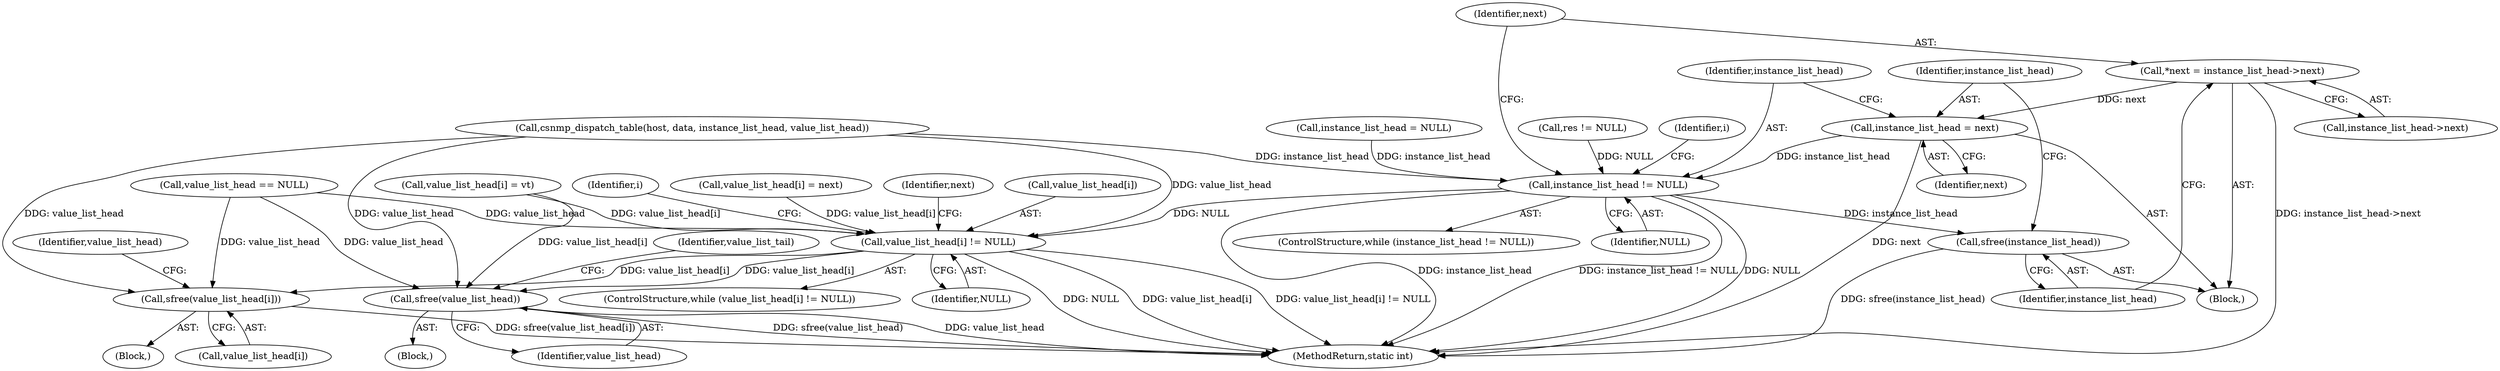 digraph "0_collectd_d16c24542b2f96a194d43a73c2e5778822b9cb47@pointer" {
"1000824" [label="(Call,*next = instance_list_head->next)"];
"1000831" [label="(Call,instance_list_head = next)"];
"1000819" [label="(Call,instance_list_head != NULL)"];
"1000829" [label="(Call,sfree(instance_list_head))"];
"1000847" [label="(Call,value_list_head[i] != NULL)"];
"1000861" [label="(Call,sfree(value_list_head[i]))"];
"1000870" [label="(Call,sfree(value_list_head))"];
"1000826" [label="(Call,instance_list_head->next)"];
"1000801" [label="(Call,res != NULL)"];
"1000302" [label="(Call,instance_list_head = NULL)"];
"1000873" [label="(Identifier,value_list_tail)"];
"1000820" [label="(Identifier,instance_list_head)"];
"1000844" [label="(Identifier,i)"];
"1000832" [label="(Identifier,instance_list_head)"];
"1000870" [label="(Call,sfree(value_list_head))"];
"1000830" [label="(Identifier,instance_list_head)"];
"1000865" [label="(Call,value_list_head[i] = next)"];
"1000852" [label="(Block,)"];
"1000749" [label="(Call,value_list_head[i] = vt)"];
"1000819" [label="(Call,instance_list_head != NULL)"];
"1000847" [label="(Call,value_list_head[i] != NULL)"];
"1000846" [label="(ControlStructure,while (value_list_head[i] != NULL))"];
"1000822" [label="(Block,)"];
"1000123" [label="(Block,)"];
"1000855" [label="(Identifier,next)"];
"1000848" [label="(Call,value_list_head[i])"];
"1000836" [label="(Identifier,i)"];
"1000824" [label="(Call,*next = instance_list_head->next)"];
"1000861" [label="(Call,sfree(value_list_head[i]))"];
"1000867" [label="(Identifier,value_list_head)"];
"1000833" [label="(Identifier,next)"];
"1000829" [label="(Call,sfree(instance_list_head))"];
"1000851" [label="(Identifier,NULL)"];
"1000871" [label="(Identifier,value_list_head)"];
"1000831" [label="(Call,instance_list_head = next)"];
"1000876" [label="(MethodReturn,static int)"];
"1000818" [label="(ControlStructure,while (instance_list_head != NULL))"];
"1000821" [label="(Identifier,NULL)"];
"1000862" [label="(Call,value_list_head[i])"];
"1000286" [label="(Call,value_list_head == NULL)"];
"1000813" [label="(Call,csnmp_dispatch_table(host, data, instance_list_head, value_list_head))"];
"1000825" [label="(Identifier,next)"];
"1000824" -> "1000822"  [label="AST: "];
"1000824" -> "1000826"  [label="CFG: "];
"1000825" -> "1000824"  [label="AST: "];
"1000826" -> "1000824"  [label="AST: "];
"1000830" -> "1000824"  [label="CFG: "];
"1000824" -> "1000876"  [label="DDG: instance_list_head->next"];
"1000824" -> "1000831"  [label="DDG: next"];
"1000831" -> "1000822"  [label="AST: "];
"1000831" -> "1000833"  [label="CFG: "];
"1000832" -> "1000831"  [label="AST: "];
"1000833" -> "1000831"  [label="AST: "];
"1000820" -> "1000831"  [label="CFG: "];
"1000831" -> "1000876"  [label="DDG: next"];
"1000831" -> "1000819"  [label="DDG: instance_list_head"];
"1000819" -> "1000818"  [label="AST: "];
"1000819" -> "1000821"  [label="CFG: "];
"1000820" -> "1000819"  [label="AST: "];
"1000821" -> "1000819"  [label="AST: "];
"1000825" -> "1000819"  [label="CFG: "];
"1000836" -> "1000819"  [label="CFG: "];
"1000819" -> "1000876"  [label="DDG: instance_list_head"];
"1000819" -> "1000876"  [label="DDG: instance_list_head != NULL"];
"1000819" -> "1000876"  [label="DDG: NULL"];
"1000813" -> "1000819"  [label="DDG: instance_list_head"];
"1000302" -> "1000819"  [label="DDG: instance_list_head"];
"1000801" -> "1000819"  [label="DDG: NULL"];
"1000819" -> "1000829"  [label="DDG: instance_list_head"];
"1000819" -> "1000847"  [label="DDG: NULL"];
"1000829" -> "1000822"  [label="AST: "];
"1000829" -> "1000830"  [label="CFG: "];
"1000830" -> "1000829"  [label="AST: "];
"1000832" -> "1000829"  [label="CFG: "];
"1000829" -> "1000876"  [label="DDG: sfree(instance_list_head)"];
"1000847" -> "1000846"  [label="AST: "];
"1000847" -> "1000851"  [label="CFG: "];
"1000848" -> "1000847"  [label="AST: "];
"1000851" -> "1000847"  [label="AST: "];
"1000855" -> "1000847"  [label="CFG: "];
"1000844" -> "1000847"  [label="CFG: "];
"1000847" -> "1000876"  [label="DDG: NULL"];
"1000847" -> "1000876"  [label="DDG: value_list_head[i]"];
"1000847" -> "1000876"  [label="DDG: value_list_head[i] != NULL"];
"1000865" -> "1000847"  [label="DDG: value_list_head[i]"];
"1000286" -> "1000847"  [label="DDG: value_list_head"];
"1000813" -> "1000847"  [label="DDG: value_list_head"];
"1000749" -> "1000847"  [label="DDG: value_list_head[i]"];
"1000847" -> "1000861"  [label="DDG: value_list_head[i]"];
"1000847" -> "1000870"  [label="DDG: value_list_head[i]"];
"1000861" -> "1000852"  [label="AST: "];
"1000861" -> "1000862"  [label="CFG: "];
"1000862" -> "1000861"  [label="AST: "];
"1000867" -> "1000861"  [label="CFG: "];
"1000861" -> "1000876"  [label="DDG: sfree(value_list_head[i])"];
"1000286" -> "1000861"  [label="DDG: value_list_head"];
"1000813" -> "1000861"  [label="DDG: value_list_head"];
"1000870" -> "1000123"  [label="AST: "];
"1000870" -> "1000871"  [label="CFG: "];
"1000871" -> "1000870"  [label="AST: "];
"1000873" -> "1000870"  [label="CFG: "];
"1000870" -> "1000876"  [label="DDG: sfree(value_list_head)"];
"1000870" -> "1000876"  [label="DDG: value_list_head"];
"1000286" -> "1000870"  [label="DDG: value_list_head"];
"1000813" -> "1000870"  [label="DDG: value_list_head"];
"1000749" -> "1000870"  [label="DDG: value_list_head[i]"];
}
